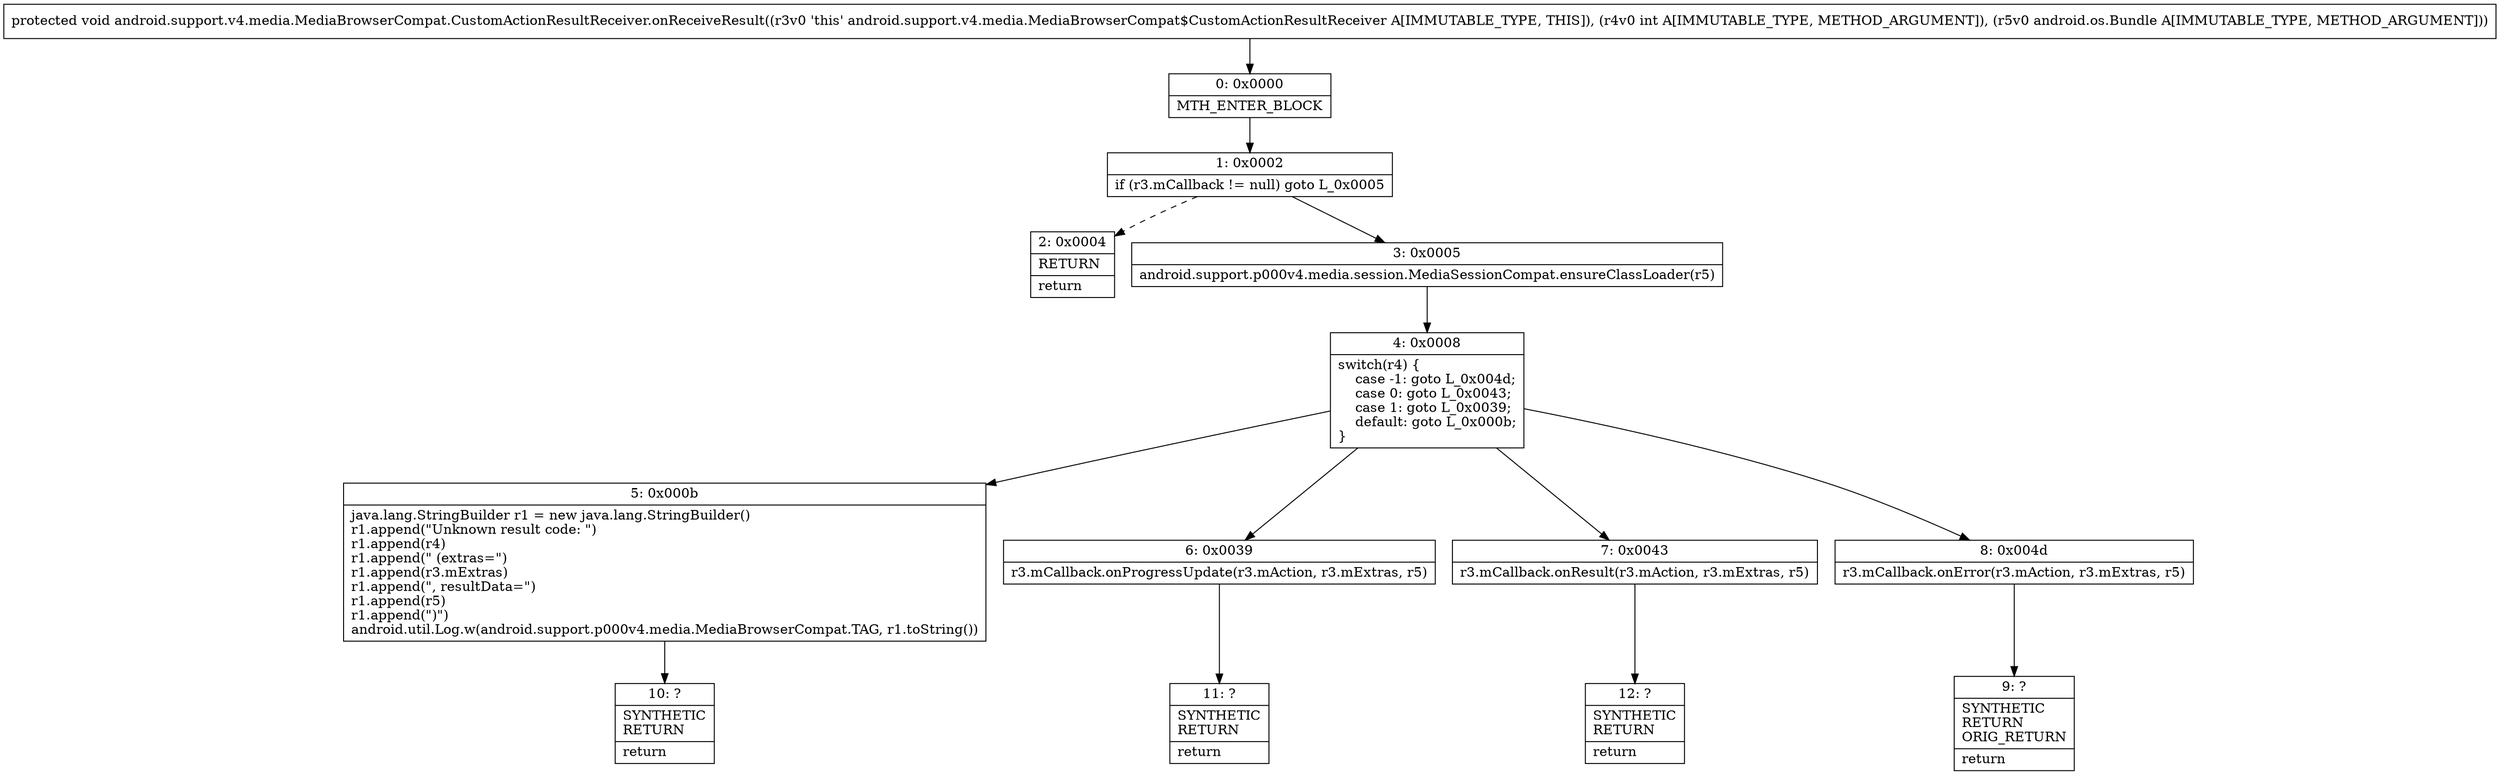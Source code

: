 digraph "CFG forandroid.support.v4.media.MediaBrowserCompat.CustomActionResultReceiver.onReceiveResult(ILandroid\/os\/Bundle;)V" {
Node_0 [shape=record,label="{0\:\ 0x0000|MTH_ENTER_BLOCK\l}"];
Node_1 [shape=record,label="{1\:\ 0x0002|if (r3.mCallback != null) goto L_0x0005\l}"];
Node_2 [shape=record,label="{2\:\ 0x0004|RETURN\l|return\l}"];
Node_3 [shape=record,label="{3\:\ 0x0005|android.support.p000v4.media.session.MediaSessionCompat.ensureClassLoader(r5)\l}"];
Node_4 [shape=record,label="{4\:\ 0x0008|switch(r4) \{\l    case \-1: goto L_0x004d;\l    case 0: goto L_0x0043;\l    case 1: goto L_0x0039;\l    default: goto L_0x000b;\l\}\l}"];
Node_5 [shape=record,label="{5\:\ 0x000b|java.lang.StringBuilder r1 = new java.lang.StringBuilder()\lr1.append(\"Unknown result code: \")\lr1.append(r4)\lr1.append(\" (extras=\")\lr1.append(r3.mExtras)\lr1.append(\", resultData=\")\lr1.append(r5)\lr1.append(\")\")\landroid.util.Log.w(android.support.p000v4.media.MediaBrowserCompat.TAG, r1.toString())\l}"];
Node_6 [shape=record,label="{6\:\ 0x0039|r3.mCallback.onProgressUpdate(r3.mAction, r3.mExtras, r5)\l}"];
Node_7 [shape=record,label="{7\:\ 0x0043|r3.mCallback.onResult(r3.mAction, r3.mExtras, r5)\l}"];
Node_8 [shape=record,label="{8\:\ 0x004d|r3.mCallback.onError(r3.mAction, r3.mExtras, r5)\l}"];
Node_9 [shape=record,label="{9\:\ ?|SYNTHETIC\lRETURN\lORIG_RETURN\l|return\l}"];
Node_10 [shape=record,label="{10\:\ ?|SYNTHETIC\lRETURN\l|return\l}"];
Node_11 [shape=record,label="{11\:\ ?|SYNTHETIC\lRETURN\l|return\l}"];
Node_12 [shape=record,label="{12\:\ ?|SYNTHETIC\lRETURN\l|return\l}"];
MethodNode[shape=record,label="{protected void android.support.v4.media.MediaBrowserCompat.CustomActionResultReceiver.onReceiveResult((r3v0 'this' android.support.v4.media.MediaBrowserCompat$CustomActionResultReceiver A[IMMUTABLE_TYPE, THIS]), (r4v0 int A[IMMUTABLE_TYPE, METHOD_ARGUMENT]), (r5v0 android.os.Bundle A[IMMUTABLE_TYPE, METHOD_ARGUMENT])) }"];
MethodNode -> Node_0;
Node_0 -> Node_1;
Node_1 -> Node_2[style=dashed];
Node_1 -> Node_3;
Node_3 -> Node_4;
Node_4 -> Node_5;
Node_4 -> Node_6;
Node_4 -> Node_7;
Node_4 -> Node_8;
Node_5 -> Node_10;
Node_6 -> Node_11;
Node_7 -> Node_12;
Node_8 -> Node_9;
}

